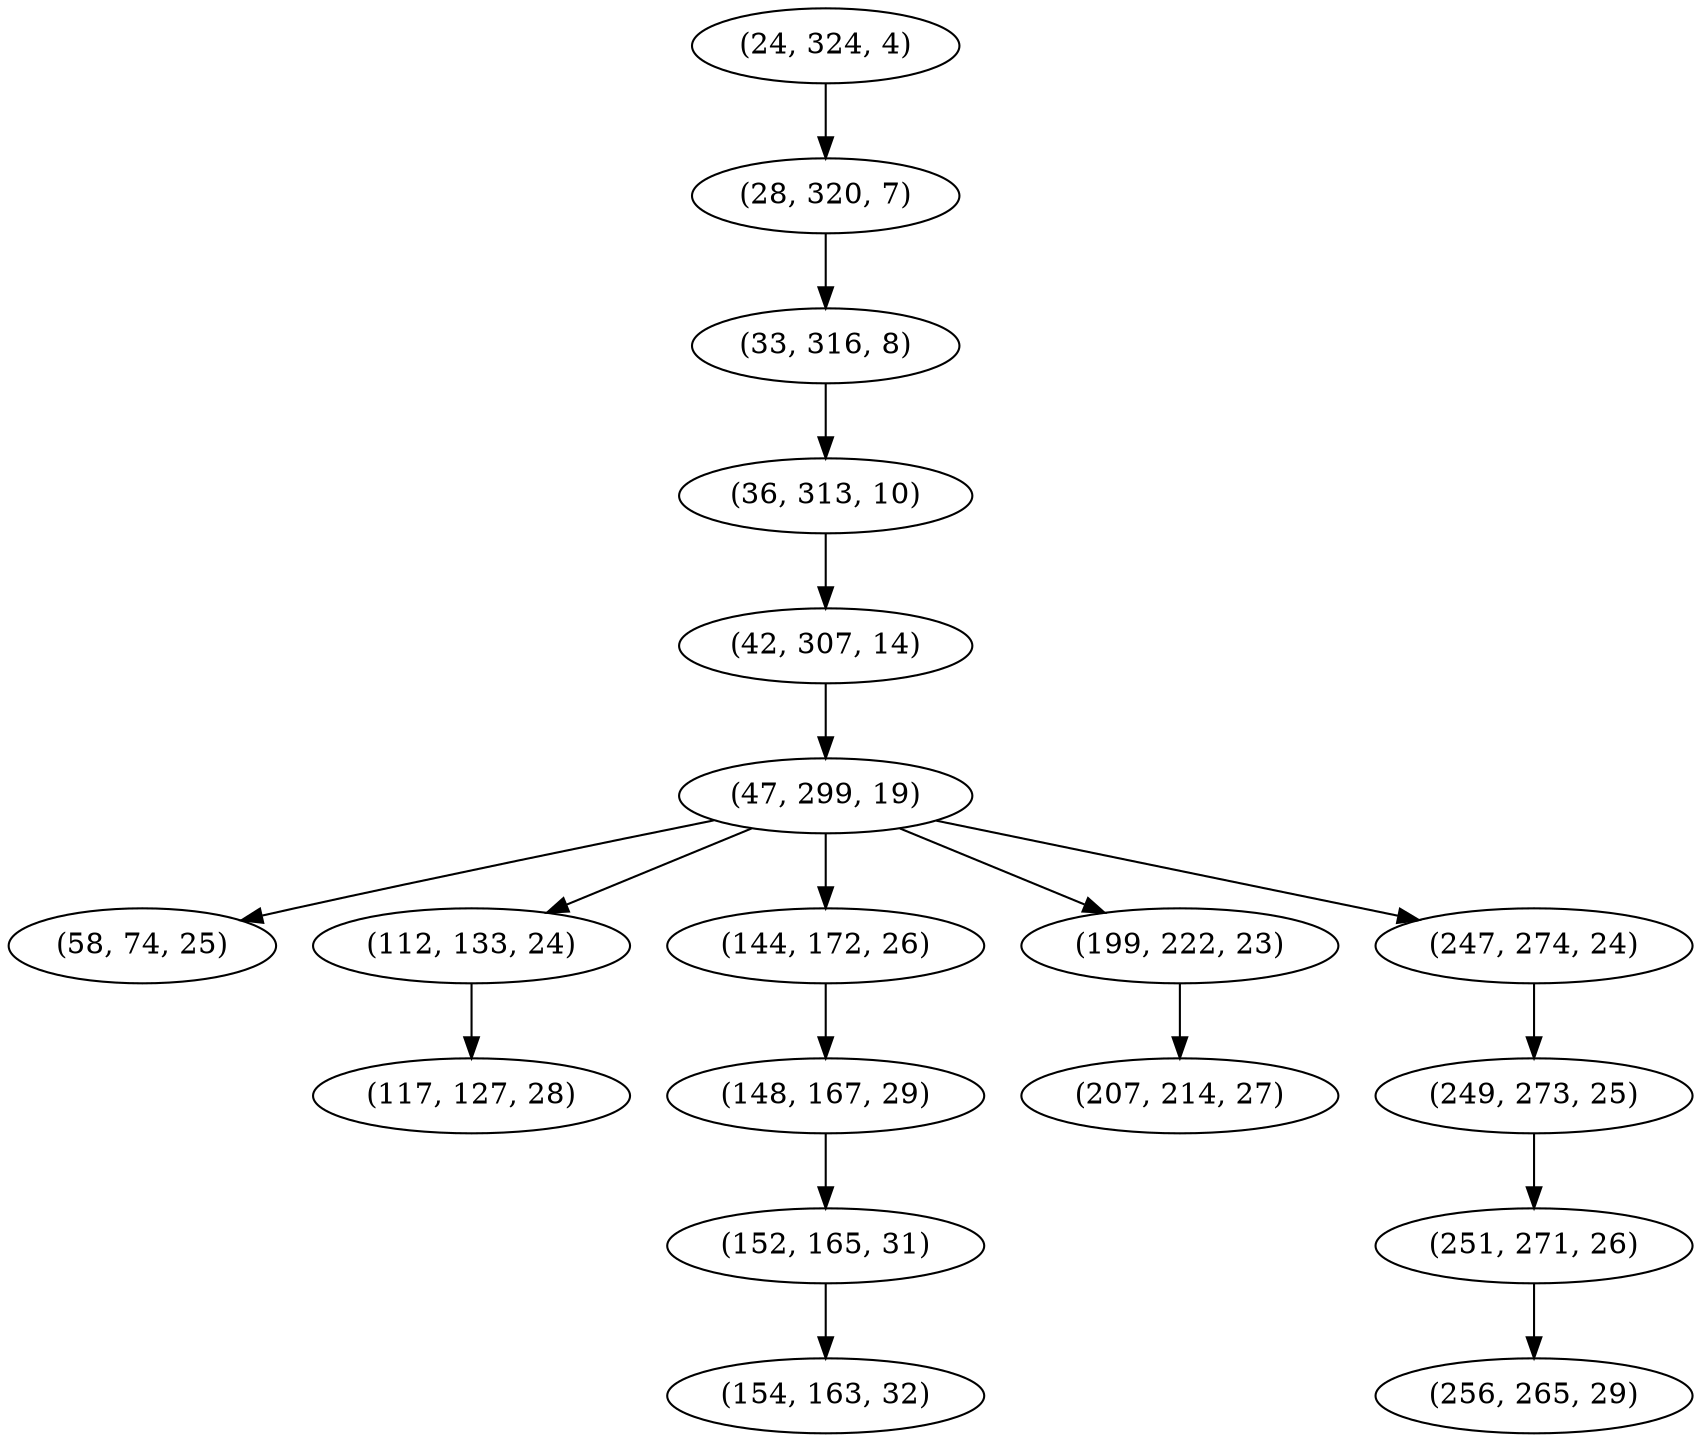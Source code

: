 digraph tree {
    "(24, 324, 4)";
    "(28, 320, 7)";
    "(33, 316, 8)";
    "(36, 313, 10)";
    "(42, 307, 14)";
    "(47, 299, 19)";
    "(58, 74, 25)";
    "(112, 133, 24)";
    "(117, 127, 28)";
    "(144, 172, 26)";
    "(148, 167, 29)";
    "(152, 165, 31)";
    "(154, 163, 32)";
    "(199, 222, 23)";
    "(207, 214, 27)";
    "(247, 274, 24)";
    "(249, 273, 25)";
    "(251, 271, 26)";
    "(256, 265, 29)";
    "(24, 324, 4)" -> "(28, 320, 7)";
    "(28, 320, 7)" -> "(33, 316, 8)";
    "(33, 316, 8)" -> "(36, 313, 10)";
    "(36, 313, 10)" -> "(42, 307, 14)";
    "(42, 307, 14)" -> "(47, 299, 19)";
    "(47, 299, 19)" -> "(58, 74, 25)";
    "(47, 299, 19)" -> "(112, 133, 24)";
    "(47, 299, 19)" -> "(144, 172, 26)";
    "(47, 299, 19)" -> "(199, 222, 23)";
    "(47, 299, 19)" -> "(247, 274, 24)";
    "(112, 133, 24)" -> "(117, 127, 28)";
    "(144, 172, 26)" -> "(148, 167, 29)";
    "(148, 167, 29)" -> "(152, 165, 31)";
    "(152, 165, 31)" -> "(154, 163, 32)";
    "(199, 222, 23)" -> "(207, 214, 27)";
    "(247, 274, 24)" -> "(249, 273, 25)";
    "(249, 273, 25)" -> "(251, 271, 26)";
    "(251, 271, 26)" -> "(256, 265, 29)";
}
